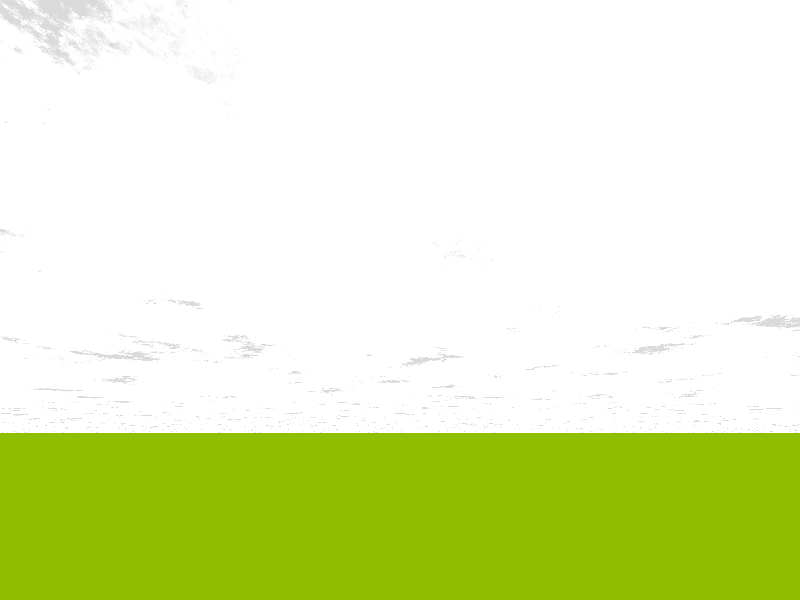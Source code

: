 global_settings {
    assumed_gamma 1.0
    noise_generator 1
}

// Camera
camera {
    location <0, 10, -3>
    look_at <0, 11, 0>
    angle 90
}

// Sunlight
light_source {
    <2000, 2000, -2000>
    color rgb <1, 1, 1>
}

// Blue sky
plane {
    y, 10000
    hollow
      
    pigment {
        color rgb <0.05, 0.25, 0.6>
    }
    finish {
        ambient 1
        diffuse 0
    }
}

// Clouds
plane{
    y, 1
    hollow
    pigment {
        bozo
        turbulence 0.65
        omega 0.7
        lambda 2.5 
        octaves 10 
        color_map {
            [0.0 color rgb <0.7, 0.7, 0.7>]
            [0.1 color rgb <1, 1, 1>]
            [0.5 color rgbt <1, 1, 1, 1>]
            [1.0 color rgbt <1, 1, 1, 1>]
        }
    }
    finish {
        ambient 1
        diffuse 0
    }
    scale 1000
}  


// Fog
fog {
    distance 300000
    color rgb <1, 1, 1>
}

// Field
plane {
    y, 0
    pigment {
        color rgb <0.28, 0.52, 0.00>
    }
    normal {
        bumps 0.75
        scale 0.02
    }
}
